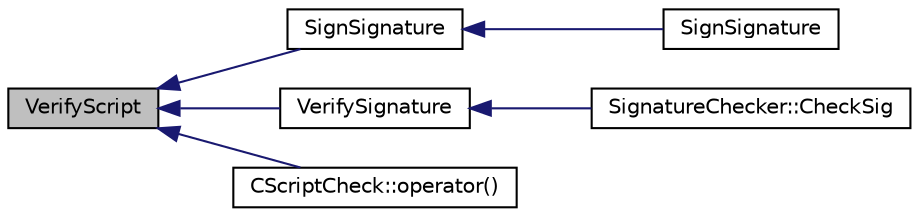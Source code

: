 digraph "VerifyScript"
{
  edge [fontname="Helvetica",fontsize="10",labelfontname="Helvetica",labelfontsize="10"];
  node [fontname="Helvetica",fontsize="10",shape=record];
  rankdir="LR";
  Node529 [label="VerifyScript",height=0.2,width=0.4,color="black", fillcolor="grey75", style="filled", fontcolor="black"];
  Node529 -> Node530 [dir="back",color="midnightblue",fontsize="10",style="solid",fontname="Helvetica"];
  Node530 [label="SignSignature",height=0.2,width=0.4,color="black", fillcolor="white", style="filled",URL="$de/d7f/script_8h.html#aca7dc730fd42e706b2c912ba32b65a36"];
  Node530 -> Node531 [dir="back",color="midnightblue",fontsize="10",style="solid",fontname="Helvetica"];
  Node531 [label="SignSignature",height=0.2,width=0.4,color="black", fillcolor="white", style="filled",URL="$de/d7f/script_8h.html#a3aef640e90fdb0fa95a8e2cda0cf6c22"];
  Node529 -> Node532 [dir="back",color="midnightblue",fontsize="10",style="solid",fontname="Helvetica"];
  Node532 [label="VerifySignature",height=0.2,width=0.4,color="black", fillcolor="white", style="filled",URL="$de/d7f/script_8h.html#a3bebacccf5ed6d80e80889b65830f893"];
  Node532 -> Node533 [dir="back",color="midnightblue",fontsize="10",style="solid",fontname="Helvetica"];
  Node533 [label="SignatureChecker::CheckSig",height=0.2,width=0.4,color="black", fillcolor="white", style="filled",URL="$da/d89/class_signature_checker.html#a3eeda653a8224d8376016f177d2c7be2"];
  Node529 -> Node534 [dir="back",color="midnightblue",fontsize="10",style="solid",fontname="Helvetica"];
  Node534 [label="CScriptCheck::operator()",height=0.2,width=0.4,color="black", fillcolor="white", style="filled",URL="$df/d12/class_c_script_check.html#a108d4c713338308be3867ed4e65b80c5"];
}
